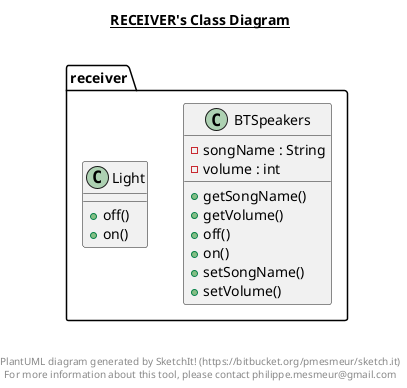 @startuml

title __RECEIVER's Class Diagram__\n

  namespace receiver {
    class receiver.BTSpeakers {
        - songName : String
        - volume : int
        + getSongName()
        + getVolume()
        + off()
        + on()
        + setSongName()
        + setVolume()
    }
  }
  

  namespace receiver {
    class receiver.Light {
        + off()
        + on()
    }
  }
  



right footer


PlantUML diagram generated by SketchIt! (https://bitbucket.org/pmesmeur/sketch.it)
For more information about this tool, please contact philippe.mesmeur@gmail.com
endfooter

@enduml
